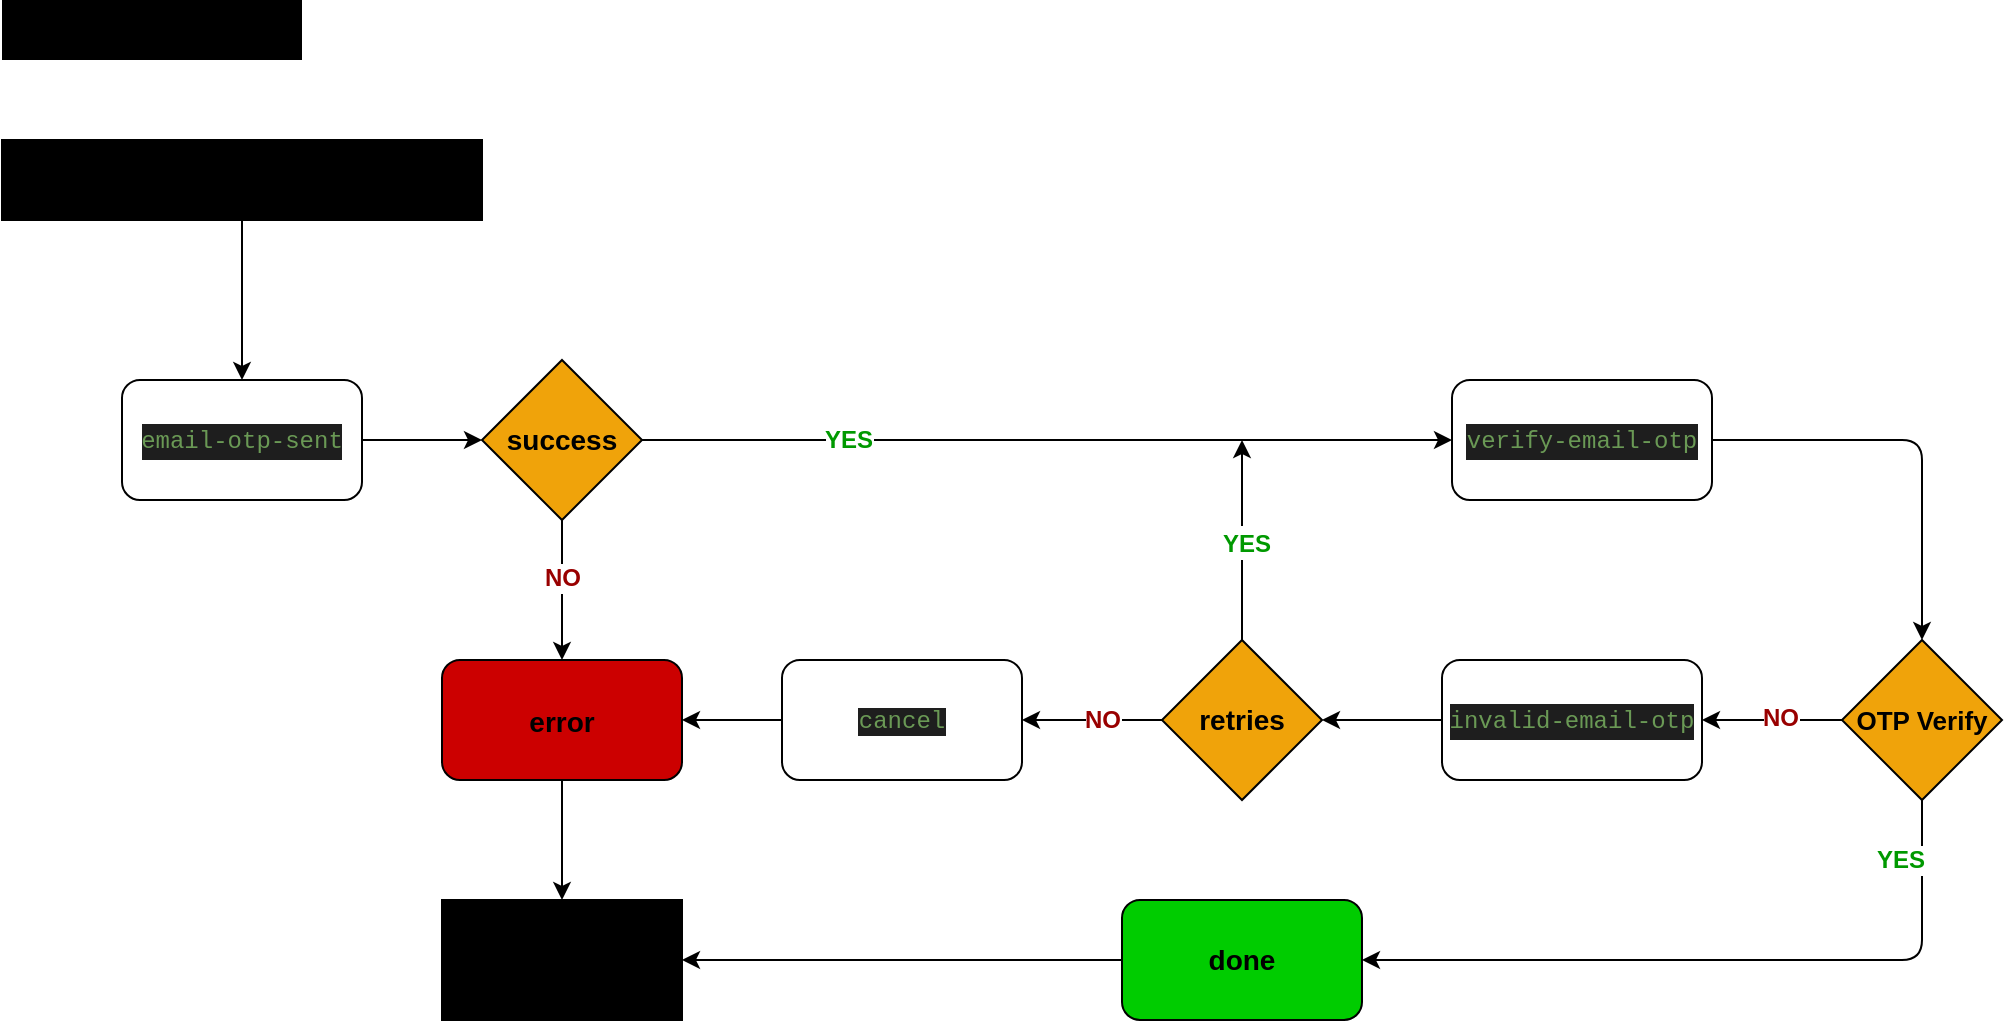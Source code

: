 <mxfile>
    <diagram id="WhcTdPZRzjjskPOvtKQ1" name="Page-1">
        <mxGraphModel dx="1181" dy="577" grid="1" gridSize="10" guides="1" tooltips="1" connect="1" arrows="1" fold="1" page="1" pageScale="1" pageWidth="850" pageHeight="1100" background="none" math="0" shadow="0">
            <root>
                <mxCell id="0"/>
                <mxCell id="1" parent="0"/>
                <mxCell id="7" value="Email OTP Custom Flow" style="text;html=1;align=center;verticalAlign=middle;resizable=0;points=[];autosize=1;strokeColor=none;fillColor=#000000;" parent="1" vertex="1">
                    <mxGeometry y="10" width="150" height="30" as="geometry"/>
                </mxCell>
                <mxCell id="43" style="edgeStyle=none;html=1;exitX=0.5;exitY=1;exitDx=0;exitDy=0;entryX=0.5;entryY=0;entryDx=0;entryDy=0;" parent="1" source="34" target="36" edge="1">
                    <mxGeometry relative="1" as="geometry"/>
                </mxCell>
                <mxCell id="34" value="loginWithEmailOTP({email, showUI: false})" style="rounded=0;whiteSpace=wrap;html=1;align=center;fillColor=#000000;" parent="1" vertex="1">
                    <mxGeometry y="80" width="240" height="40" as="geometry"/>
                </mxCell>
                <mxCell id="83" style="edgeStyle=none;html=1;exitX=1;exitY=0.5;exitDx=0;exitDy=0;entryX=0;entryY=0.5;entryDx=0;entryDy=0;fontSize=12;fontColor=#990000;" edge="1" parent="1" source="36" target="58">
                    <mxGeometry relative="1" as="geometry"/>
                </mxCell>
                <mxCell id="36" value="&lt;div style=&quot;color: rgb(212, 212, 212); background-color: rgb(30, 30, 30); font-family: Menlo, Monaco, &amp;quot;Courier New&amp;quot;, monospace; line-height: 18px;&quot;&gt;&lt;span style=&quot;color: #6a9955;&quot;&gt;email-otp-sent&lt;/span&gt;&lt;/div&gt;" style="rounded=1;whiteSpace=wrap;html=1;" parent="1" vertex="1">
                    <mxGeometry x="60" y="200" width="120" height="60" as="geometry"/>
                </mxCell>
                <mxCell id="82" style="edgeStyle=none;html=1;exitX=1;exitY=0.5;exitDx=0;exitDy=0;entryX=0.5;entryY=0;entryDx=0;entryDy=0;fontSize=12;fontColor=#990000;" edge="1" parent="1" source="37" target="47">
                    <mxGeometry relative="1" as="geometry">
                        <Array as="points">
                            <mxPoint x="960" y="230"/>
                        </Array>
                    </mxGeometry>
                </mxCell>
                <mxCell id="37" value="&lt;div style=&quot;color: rgb(212, 212, 212); background-color: rgb(30, 30, 30); font-family: Menlo, Monaco, &amp;quot;Courier New&amp;quot;, monospace; line-height: 18px;&quot;&gt;&lt;span style=&quot;color: #6a9955;&quot;&gt;verify-email-otp&lt;/span&gt;&lt;/div&gt;" style="rounded=1;whiteSpace=wrap;html=1;" parent="1" vertex="1">
                    <mxGeometry x="725" y="200" width="130" height="60" as="geometry"/>
                </mxCell>
                <mxCell id="79" style="edgeStyle=none;html=1;exitX=0;exitY=0.5;exitDx=0;exitDy=0;entryX=1;entryY=0.5;entryDx=0;entryDy=0;fontSize=12;fontColor=#009900;" edge="1" parent="1" source="38" target="76">
                    <mxGeometry relative="1" as="geometry"/>
                </mxCell>
                <mxCell id="38" value="&lt;div style=&quot;color: rgb(212, 212, 212); background-color: rgb(30, 30, 30); font-family: Menlo, Monaco, &amp;quot;Courier New&amp;quot;, monospace; line-height: 18px;&quot;&gt;&lt;span style=&quot;color: #6a9955;&quot;&gt;invalid-email-otp&lt;/span&gt;&lt;/div&gt;" style="rounded=1;whiteSpace=wrap;html=1;" parent="1" vertex="1">
                    <mxGeometry x="720" y="340" width="130" height="60" as="geometry"/>
                </mxCell>
                <mxCell id="68" value="" style="edgeStyle=none;html=1;" parent="1" source="40" target="42" edge="1">
                    <mxGeometry relative="1" as="geometry"/>
                </mxCell>
                <mxCell id="40" value="&lt;b&gt;&lt;font color=&quot;#000000&quot; style=&quot;font-size: 14px;&quot;&gt;done&lt;/font&gt;&lt;/b&gt;" style="rounded=1;whiteSpace=wrap;html=1;fillColor=#00CC00;" parent="1" vertex="1">
                    <mxGeometry x="560" y="460" width="120" height="60" as="geometry"/>
                </mxCell>
                <mxCell id="67" value="" style="edgeStyle=none;html=1;" parent="1" source="41" target="42" edge="1">
                    <mxGeometry relative="1" as="geometry"/>
                </mxCell>
                <mxCell id="41" value="&lt;font style=&quot;font-size: 14px;&quot;&gt;error&lt;/font&gt;" style="rounded=1;whiteSpace=wrap;html=1;fillColor=#CC0000;fontColor=#000000;fontStyle=1;fontSize=15;" parent="1" vertex="1">
                    <mxGeometry x="220" y="340" width="120" height="60" as="geometry"/>
                </mxCell>
                <mxCell id="42" value="&lt;font style=&quot;font-size: 14px;&quot;&gt;&lt;b&gt;settled&lt;/b&gt;&lt;/font&gt;" style="rounded=0;whiteSpace=wrap;html=1;fillColor=#000000;" parent="1" vertex="1">
                    <mxGeometry x="220" y="460" width="120" height="60" as="geometry"/>
                </mxCell>
                <mxCell id="50" value="" style="edgeStyle=none;html=1;entryX=1;entryY=0.5;entryDx=0;entryDy=0;" parent="1" source="47" target="38" edge="1">
                    <mxGeometry relative="1" as="geometry">
                        <mxPoint x="870" y="374" as="targetPoint"/>
                    </mxGeometry>
                </mxCell>
                <mxCell id="51" value="&lt;font size=&quot;1&quot; color=&quot;#990000&quot;&gt;&lt;b style=&quot;font-size: 12px;&quot;&gt;NO&lt;/b&gt;&lt;/font&gt;" style="edgeLabel;html=1;align=center;verticalAlign=middle;resizable=0;points=[];" parent="50" vertex="1" connectable="0">
                    <mxGeometry x="-0.113" y="-1" relative="1" as="geometry">
                        <mxPoint as="offset"/>
                    </mxGeometry>
                </mxCell>
                <mxCell id="66" style="edgeStyle=none;html=1;exitX=0.5;exitY=1;exitDx=0;exitDy=0;entryX=1;entryY=0.5;entryDx=0;entryDy=0;" parent="1" source="47" target="40" edge="1">
                    <mxGeometry relative="1" as="geometry">
                        <Array as="points">
                            <mxPoint x="960" y="490"/>
                        </Array>
                    </mxGeometry>
                </mxCell>
                <mxCell id="70" value="&lt;font size=&quot;1&quot; color=&quot;#009900&quot;&gt;&lt;b style=&quot;font-size: 12px;&quot;&gt;YES&lt;/b&gt;&lt;/font&gt;" style="edgeLabel;html=1;align=center;verticalAlign=middle;resizable=0;points=[];" parent="66" vertex="1" connectable="0">
                    <mxGeometry x="-0.153" y="1" relative="1" as="geometry">
                        <mxPoint x="61" y="-51" as="offset"/>
                    </mxGeometry>
                </mxCell>
                <mxCell id="47" value="OTP Verify" style="rhombus;whiteSpace=wrap;html=1;fillColor=#F0A30A;fontColor=#000000;fontSize=13;fontStyle=1" parent="1" vertex="1">
                    <mxGeometry x="920" y="330" width="80" height="80" as="geometry"/>
                </mxCell>
                <mxCell id="61" value="&lt;b style=&quot;&quot;&gt;&lt;font style=&quot;font-size: 12px;&quot; color=&quot;#009900&quot;&gt;YES&lt;/font&gt;&lt;/b&gt;" style="edgeStyle=none;html=1;exitX=1;exitY=0.5;exitDx=0;exitDy=0;entryX=0;entryY=0.5;entryDx=0;entryDy=0;" parent="1" source="58" target="37" edge="1">
                    <mxGeometry x="-0.491" relative="1" as="geometry">
                        <mxPoint as="offset"/>
                    </mxGeometry>
                </mxCell>
                <mxCell id="62" style="edgeStyle=none;html=1;exitX=0.5;exitY=1;exitDx=0;exitDy=0;entryX=0.5;entryY=0;entryDx=0;entryDy=0;" parent="1" source="58" target="41" edge="1">
                    <mxGeometry relative="1" as="geometry"/>
                </mxCell>
                <mxCell id="63" value="&lt;b&gt;&lt;font style=&quot;font-size: 12px;&quot; color=&quot;#990000&quot;&gt;NO&lt;/font&gt;&lt;/b&gt;" style="edgeLabel;html=1;align=center;verticalAlign=middle;resizable=0;points=[];" parent="62" vertex="1" connectable="0">
                    <mxGeometry x="-0.186" relative="1" as="geometry">
                        <mxPoint as="offset"/>
                    </mxGeometry>
                </mxCell>
                <mxCell id="58" value="success" style="rhombus;whiteSpace=wrap;html=1;fillColor=#F0A30A;fontColor=#000000;fontStyle=1;fontSize=14;" parent="1" vertex="1">
                    <mxGeometry x="240" y="190" width="80" height="80" as="geometry"/>
                </mxCell>
                <mxCell id="84" value="" style="edgeStyle=none;html=1;fontSize=12;fontColor=#990000;" edge="1" parent="1" source="71" target="41">
                    <mxGeometry relative="1" as="geometry"/>
                </mxCell>
                <mxCell id="71" value="&lt;span style=&quot;color: rgb(106, 153, 85); font-family: Menlo, Monaco, &amp;quot;Courier New&amp;quot;, monospace; background-color: rgb(30, 30, 30);&quot;&gt;cancel&lt;/span&gt;" style="rounded=1;whiteSpace=wrap;html=1;" parent="1" vertex="1">
                    <mxGeometry x="390" y="340" width="120" height="60" as="geometry"/>
                </mxCell>
                <mxCell id="77" style="edgeStyle=none;html=1;exitX=0.5;exitY=0;exitDx=0;exitDy=0;fontSize=14;fontColor=#000000;" edge="1" parent="1" source="76">
                    <mxGeometry relative="1" as="geometry">
                        <mxPoint x="620" y="230" as="targetPoint"/>
                    </mxGeometry>
                </mxCell>
                <mxCell id="78" value="&lt;font color=&quot;#009900&quot; style=&quot;font-size: 12px;&quot;&gt;&lt;b&gt;YES&lt;/b&gt;&lt;/font&gt;" style="edgeLabel;html=1;align=center;verticalAlign=middle;resizable=0;points=[];fontSize=14;fontColor=#000000;" vertex="1" connectable="0" parent="77">
                    <mxGeometry x="-0.024" y="-2" relative="1" as="geometry">
                        <mxPoint as="offset"/>
                    </mxGeometry>
                </mxCell>
                <mxCell id="81" value="&lt;b style=&quot;&quot;&gt;&lt;font color=&quot;#990000&quot;&gt;NO&lt;/font&gt;&lt;/b&gt;" style="edgeStyle=none;html=1;exitX=0;exitY=0.5;exitDx=0;exitDy=0;entryX=1;entryY=0.5;entryDx=0;entryDy=0;fontSize=12;fontColor=#009900;" edge="1" parent="1" source="76" target="71">
                    <mxGeometry x="-0.143" relative="1" as="geometry">
                        <mxPoint as="offset"/>
                    </mxGeometry>
                </mxCell>
                <mxCell id="76" value="retries" style="rhombus;whiteSpace=wrap;html=1;fillColor=#F0A30A;fontColor=#000000;fontStyle=1;fontSize=14;" vertex="1" parent="1">
                    <mxGeometry x="580" y="330" width="80" height="80" as="geometry"/>
                </mxCell>
            </root>
        </mxGraphModel>
    </diagram>
</mxfile>
